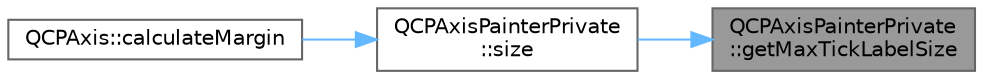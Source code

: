 digraph "QCPAxisPainterPrivate::getMaxTickLabelSize"
{
 // LATEX_PDF_SIZE
  bgcolor="transparent";
  edge [fontname=Helvetica,fontsize=10,labelfontname=Helvetica,labelfontsize=10];
  node [fontname=Helvetica,fontsize=10,shape=box,height=0.2,width=0.4];
  rankdir="RL";
  Node1 [label="QCPAxisPainterPrivate\l::getMaxTickLabelSize",height=0.2,width=0.4,color="gray40", fillcolor="grey60", style="filled", fontcolor="black",tooltip=" "];
  Node1 -> Node2 [dir="back",color="steelblue1",style="solid"];
  Node2 [label="QCPAxisPainterPrivate\l::size",height=0.2,width=0.4,color="grey40", fillcolor="white", style="filled",URL="$class_q_c_p_axis_painter_private.html#a60fc2eec99ed23e9a3c98e8f7e5730b0",tooltip=" "];
  Node2 -> Node3 [dir="back",color="steelblue1",style="solid"];
  Node3 [label="QCPAxis::calculateMargin",height=0.2,width=0.4,color="grey40", fillcolor="white", style="filled",URL="$class_q_c_p_axis.html#a47bdb0a55de6759489ee47665199aebb",tooltip=" "];
}
